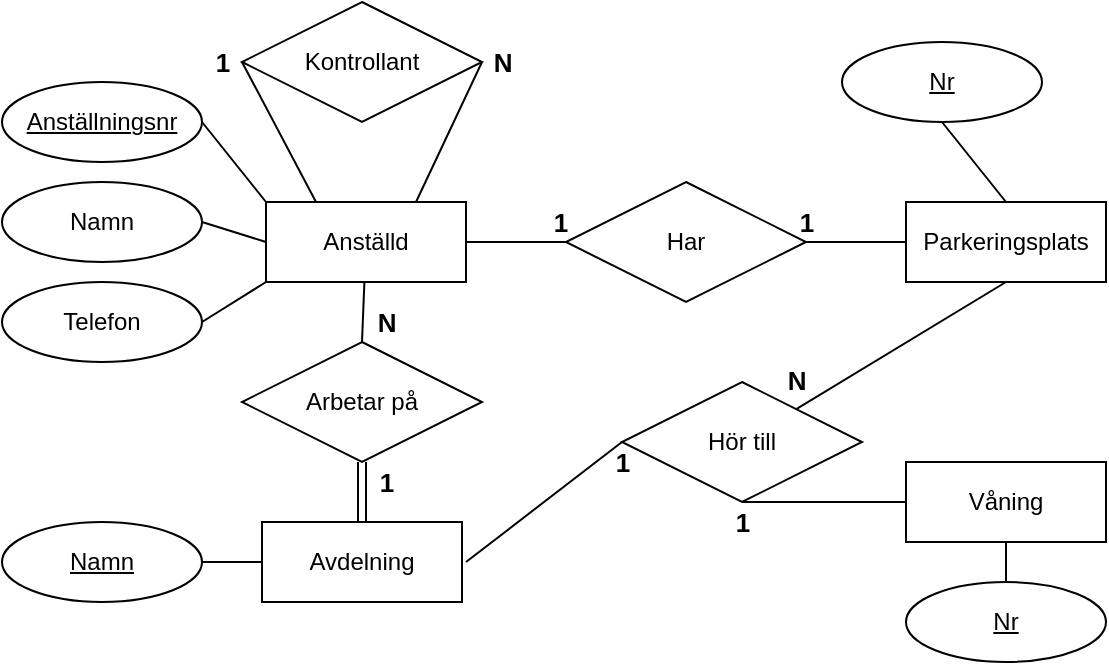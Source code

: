 <mxfile version="14.0.0" type="github" pages="2">
  <diagram id="R2lEEEUBdFMjLlhIrx00" name="ER">
    <mxGraphModel dx="801" dy="433" grid="1" gridSize="10" guides="1" tooltips="1" connect="1" arrows="1" fold="1" page="1" pageScale="1" pageWidth="827" pageHeight="1169" math="0" shadow="0" extFonts="Permanent Marker^https://fonts.googleapis.com/css?family=Permanent+Marker">
      <root>
        <mxCell id="0" />
        <mxCell id="1" parent="0" />
        <mxCell id="cXCVhdVy88e8KpafJyNH-1" value="Anställd" style="whiteSpace=wrap;html=1;align=center;" vertex="1" parent="1">
          <mxGeometry x="142" y="160" width="100" height="40" as="geometry" />
        </mxCell>
        <mxCell id="cXCVhdVy88e8KpafJyNH-25" value="" style="edgeStyle=none;shape=link;rounded=0;orthogonalLoop=1;jettySize=auto;html=1;" edge="1" parent="1" source="cXCVhdVy88e8KpafJyNH-2" target="cXCVhdVy88e8KpafJyNH-24">
          <mxGeometry relative="1" as="geometry" />
        </mxCell>
        <mxCell id="cXCVhdVy88e8KpafJyNH-2" value="Avdelning" style="whiteSpace=wrap;html=1;align=center;" vertex="1" parent="1">
          <mxGeometry x="140" y="320" width="100" height="40" as="geometry" />
        </mxCell>
        <mxCell id="cXCVhdVy88e8KpafJyNH-3" value="Parkeringsplats" style="whiteSpace=wrap;html=1;align=center;" vertex="1" parent="1">
          <mxGeometry x="462" y="160" width="100" height="40" as="geometry" />
        </mxCell>
        <mxCell id="cXCVhdVy88e8KpafJyNH-4" value="Våning" style="whiteSpace=wrap;html=1;align=center;" vertex="1" parent="1">
          <mxGeometry x="462" y="290" width="100" height="40" as="geometry" />
        </mxCell>
        <mxCell id="cXCVhdVy88e8KpafJyNH-5" value="Kontrollant" style="shape=rhombus;perimeter=rhombusPerimeter;whiteSpace=wrap;html=1;align=center;" vertex="1" parent="1">
          <mxGeometry x="130" y="60" width="120" height="60" as="geometry" />
        </mxCell>
        <mxCell id="cXCVhdVy88e8KpafJyNH-6" value="" style="endArrow=none;html=1;rounded=0;exitX=0.75;exitY=0;exitDx=0;exitDy=0;entryX=1;entryY=0.5;entryDx=0;entryDy=0;" edge="1" parent="1" source="cXCVhdVy88e8KpafJyNH-1" target="cXCVhdVy88e8KpafJyNH-5">
          <mxGeometry relative="1" as="geometry">
            <mxPoint x="412" y="240" as="sourcePoint" />
            <mxPoint x="572" y="240" as="targetPoint" />
          </mxGeometry>
        </mxCell>
        <mxCell id="cXCVhdVy88e8KpafJyNH-7" value="" style="endArrow=none;html=1;rounded=0;exitX=0.25;exitY=0;exitDx=0;exitDy=0;entryX=0;entryY=0.5;entryDx=0;entryDy=0;" edge="1" parent="1" source="cXCVhdVy88e8KpafJyNH-1" target="cXCVhdVy88e8KpafJyNH-5">
          <mxGeometry relative="1" as="geometry">
            <mxPoint x="412" y="240" as="sourcePoint" />
            <mxPoint x="572" y="240" as="targetPoint" />
          </mxGeometry>
        </mxCell>
        <mxCell id="cXCVhdVy88e8KpafJyNH-8" value="&lt;font style=&quot;font-size: 13px&quot;&gt;&lt;b style=&quot;font-size: 13px&quot;&gt;1&lt;/b&gt;&lt;/font&gt;" style="text;html=1;resizable=0;autosize=1;align=center;verticalAlign=middle;points=[];fillColor=none;strokeColor=none;rounded=0;fontSize=13;" vertex="1" parent="1">
          <mxGeometry x="110" y="80" width="20" height="20" as="geometry" />
        </mxCell>
        <mxCell id="cXCVhdVy88e8KpafJyNH-9" value="&lt;font style=&quot;font-size: 13px&quot;&gt;&lt;b style=&quot;font-size: 13px&quot;&gt;N&lt;/b&gt;&lt;/font&gt;" style="text;html=1;resizable=0;autosize=1;align=center;verticalAlign=middle;points=[];fillColor=none;strokeColor=none;rounded=0;fontSize=13;" vertex="1" parent="1">
          <mxGeometry x="250" y="80" width="20" height="20" as="geometry" />
        </mxCell>
        <mxCell id="cXCVhdVy88e8KpafJyNH-10" value="Har" style="shape=rhombus;perimeter=rhombusPerimeter;whiteSpace=wrap;html=1;align=center;" vertex="1" parent="1">
          <mxGeometry x="292" y="150" width="120" height="60" as="geometry" />
        </mxCell>
        <mxCell id="cXCVhdVy88e8KpafJyNH-11" value="" style="endArrow=none;html=1;rounded=0;exitX=1;exitY=0.5;exitDx=0;exitDy=0;entryX=0;entryY=0.5;entryDx=0;entryDy=0;" edge="1" parent="1" source="cXCVhdVy88e8KpafJyNH-1" target="cXCVhdVy88e8KpafJyNH-10">
          <mxGeometry relative="1" as="geometry">
            <mxPoint x="412" y="240" as="sourcePoint" />
            <mxPoint x="572" y="240" as="targetPoint" />
          </mxGeometry>
        </mxCell>
        <mxCell id="cXCVhdVy88e8KpafJyNH-12" value="" style="endArrow=none;html=1;rounded=0;exitX=1;exitY=0.5;exitDx=0;exitDy=0;entryX=0;entryY=0.5;entryDx=0;entryDy=0;" edge="1" parent="1" source="cXCVhdVy88e8KpafJyNH-10" target="cXCVhdVy88e8KpafJyNH-3">
          <mxGeometry relative="1" as="geometry">
            <mxPoint x="412" y="240" as="sourcePoint" />
            <mxPoint x="572" y="240" as="targetPoint" />
          </mxGeometry>
        </mxCell>
        <mxCell id="cXCVhdVy88e8KpafJyNH-13" value="&lt;font style=&quot;font-size: 13px&quot;&gt;&lt;b style=&quot;font-size: 13px&quot;&gt;1&lt;/b&gt;&lt;/font&gt;" style="text;html=1;resizable=0;autosize=1;align=center;verticalAlign=middle;points=[];fillColor=none;strokeColor=none;rounded=0;fontSize=13;" vertex="1" parent="1">
          <mxGeometry x="279" y="160" width="20" height="20" as="geometry" />
        </mxCell>
        <mxCell id="cXCVhdVy88e8KpafJyNH-14" value="&lt;font style=&quot;font-size: 13px&quot;&gt;&lt;b style=&quot;font-size: 13px&quot;&gt;1&lt;/b&gt;&lt;/font&gt;" style="text;html=1;resizable=0;autosize=1;align=center;verticalAlign=middle;points=[];fillColor=none;strokeColor=none;rounded=0;fontSize=13;" vertex="1" parent="1">
          <mxGeometry x="402" y="160" width="20" height="20" as="geometry" />
        </mxCell>
        <mxCell id="cXCVhdVy88e8KpafJyNH-21" value="Hör till" style="shape=rhombus;perimeter=rhombusPerimeter;whiteSpace=wrap;html=1;align=center;" vertex="1" parent="1">
          <mxGeometry x="320" y="250" width="120" height="60" as="geometry" />
        </mxCell>
        <mxCell id="cXCVhdVy88e8KpafJyNH-22" value="" style="endArrow=none;html=1;rounded=0;entryX=0;entryY=0.5;entryDx=0;entryDy=0;" edge="1" parent="1" target="cXCVhdVy88e8KpafJyNH-21">
          <mxGeometry relative="1" as="geometry">
            <mxPoint x="242" y="340" as="sourcePoint" />
            <mxPoint x="572" y="240" as="targetPoint" />
          </mxGeometry>
        </mxCell>
        <mxCell id="cXCVhdVy88e8KpafJyNH-23" value="" style="endArrow=none;html=1;rounded=0;exitX=0.5;exitY=1;exitDx=0;exitDy=0;entryX=0;entryY=0.5;entryDx=0;entryDy=0;" edge="1" parent="1" source="cXCVhdVy88e8KpafJyNH-21" target="cXCVhdVy88e8KpafJyNH-4">
          <mxGeometry relative="1" as="geometry">
            <mxPoint x="412" y="240" as="sourcePoint" />
            <mxPoint x="572" y="240" as="targetPoint" />
          </mxGeometry>
        </mxCell>
        <mxCell id="cXCVhdVy88e8KpafJyNH-24" value="Arbetar på" style="shape=rhombus;perimeter=rhombusPerimeter;whiteSpace=wrap;html=1;align=center;" vertex="1" parent="1">
          <mxGeometry x="130" y="230" width="120" height="60" as="geometry" />
        </mxCell>
        <mxCell id="cXCVhdVy88e8KpafJyNH-26" value="" style="endArrow=none;html=1;rounded=0;exitX=0.5;exitY=0;exitDx=0;exitDy=0;" edge="1" parent="1" source="cXCVhdVy88e8KpafJyNH-24" target="cXCVhdVy88e8KpafJyNH-1">
          <mxGeometry relative="1" as="geometry">
            <mxPoint x="412" y="240" as="sourcePoint" />
            <mxPoint x="572" y="240" as="targetPoint" />
          </mxGeometry>
        </mxCell>
        <mxCell id="cXCVhdVy88e8KpafJyNH-27" value="&lt;font style=&quot;font-size: 13px&quot;&gt;&lt;b style=&quot;font-size: 13px&quot;&gt;1&lt;/b&gt;&lt;/font&gt;" style="text;html=1;resizable=0;autosize=1;align=center;verticalAlign=middle;points=[];fillColor=none;strokeColor=none;rounded=0;fontSize=13;" vertex="1" parent="1">
          <mxGeometry x="310" y="280" width="20" height="20" as="geometry" />
        </mxCell>
        <mxCell id="cXCVhdVy88e8KpafJyNH-29" value="&lt;font style=&quot;font-size: 13px&quot;&gt;&lt;b style=&quot;font-size: 13px&quot;&gt;1&lt;/b&gt;&lt;/font&gt;" style="text;html=1;resizable=0;autosize=1;align=center;verticalAlign=middle;points=[];fillColor=none;strokeColor=none;rounded=0;fontSize=13;" vertex="1" parent="1">
          <mxGeometry x="192" y="290" width="20" height="20" as="geometry" />
        </mxCell>
        <mxCell id="cXCVhdVy88e8KpafJyNH-30" value="&lt;font style=&quot;font-size: 13px&quot;&gt;&lt;b style=&quot;font-size: 13px&quot;&gt;N&lt;/b&gt;&lt;/font&gt;" style="text;html=1;resizable=0;autosize=1;align=center;verticalAlign=middle;points=[];fillColor=none;strokeColor=none;rounded=0;fontSize=13;" vertex="1" parent="1">
          <mxGeometry x="192" y="210" width="20" height="20" as="geometry" />
        </mxCell>
        <mxCell id="cXCVhdVy88e8KpafJyNH-31" value="Anställningsnr" style="ellipse;whiteSpace=wrap;html=1;align=center;fontStyle=4;" vertex="1" parent="1">
          <mxGeometry x="10" y="100" width="100" height="40" as="geometry" />
        </mxCell>
        <mxCell id="cXCVhdVy88e8KpafJyNH-33" value="Namn" style="ellipse;whiteSpace=wrap;html=1;align=center;" vertex="1" parent="1">
          <mxGeometry x="10" y="150" width="100" height="40" as="geometry" />
        </mxCell>
        <mxCell id="cXCVhdVy88e8KpafJyNH-34" value="Telefon" style="ellipse;whiteSpace=wrap;html=1;align=center;" vertex="1" parent="1">
          <mxGeometry x="10" y="200" width="100" height="40" as="geometry" />
        </mxCell>
        <mxCell id="cXCVhdVy88e8KpafJyNH-37" value="" style="endArrow=none;html=1;rounded=0;exitX=1;exitY=0.5;exitDx=0;exitDy=0;entryX=0;entryY=0;entryDx=0;entryDy=0;" edge="1" parent="1" source="cXCVhdVy88e8KpafJyNH-31" target="cXCVhdVy88e8KpafJyNH-1">
          <mxGeometry relative="1" as="geometry">
            <mxPoint x="310" y="270" as="sourcePoint" />
            <mxPoint x="470" y="270" as="targetPoint" />
          </mxGeometry>
        </mxCell>
        <mxCell id="cXCVhdVy88e8KpafJyNH-38" value="" style="endArrow=none;html=1;rounded=0;exitX=1;exitY=0.5;exitDx=0;exitDy=0;entryX=0;entryY=0.5;entryDx=0;entryDy=0;" edge="1" parent="1" source="cXCVhdVy88e8KpafJyNH-33" target="cXCVhdVy88e8KpafJyNH-1">
          <mxGeometry relative="1" as="geometry">
            <mxPoint x="310" y="270" as="sourcePoint" />
            <mxPoint x="140" y="180" as="targetPoint" />
          </mxGeometry>
        </mxCell>
        <mxCell id="cXCVhdVy88e8KpafJyNH-39" value="" style="endArrow=none;html=1;rounded=0;exitX=1;exitY=0.5;exitDx=0;exitDy=0;entryX=0;entryY=1;entryDx=0;entryDy=0;" edge="1" parent="1" source="cXCVhdVy88e8KpafJyNH-34" target="cXCVhdVy88e8KpafJyNH-1">
          <mxGeometry relative="1" as="geometry">
            <mxPoint x="310" y="270" as="sourcePoint" />
            <mxPoint x="470" y="270" as="targetPoint" />
          </mxGeometry>
        </mxCell>
        <mxCell id="cXCVhdVy88e8KpafJyNH-41" value="" style="endArrow=none;html=1;rounded=0;exitX=1;exitY=0.5;exitDx=0;exitDy=0;entryX=0;entryY=0.5;entryDx=0;entryDy=0;" edge="1" parent="1" source="cXCVhdVy88e8KpafJyNH-42" target="cXCVhdVy88e8KpafJyNH-2">
          <mxGeometry relative="1" as="geometry">
            <mxPoint x="120" y="360" as="sourcePoint" />
            <mxPoint x="470" y="270" as="targetPoint" />
          </mxGeometry>
        </mxCell>
        <mxCell id="cXCVhdVy88e8KpafJyNH-42" value="Namn" style="ellipse;whiteSpace=wrap;html=1;align=center;fontStyle=4;" vertex="1" parent="1">
          <mxGeometry x="10" y="320" width="100" height="40" as="geometry" />
        </mxCell>
        <mxCell id="cXCVhdVy88e8KpafJyNH-44" value="Nr" style="ellipse;whiteSpace=wrap;html=1;align=center;fontStyle=4;" vertex="1" parent="1">
          <mxGeometry x="462" y="350" width="100" height="40" as="geometry" />
        </mxCell>
        <mxCell id="cXCVhdVy88e8KpafJyNH-45" value="" style="endArrow=none;html=1;rounded=0;exitX=0.5;exitY=0;exitDx=0;exitDy=0;entryX=0.5;entryY=1;entryDx=0;entryDy=0;" edge="1" parent="1" source="cXCVhdVy88e8KpafJyNH-44" target="cXCVhdVy88e8KpafJyNH-4">
          <mxGeometry relative="1" as="geometry">
            <mxPoint x="350" y="270" as="sourcePoint" />
            <mxPoint x="510" y="360" as="targetPoint" />
          </mxGeometry>
        </mxCell>
        <mxCell id="cXCVhdVy88e8KpafJyNH-46" value="Nr" style="ellipse;whiteSpace=wrap;html=1;align=center;fontStyle=4;" vertex="1" parent="1">
          <mxGeometry x="430" y="80" width="100" height="40" as="geometry" />
        </mxCell>
        <mxCell id="cXCVhdVy88e8KpafJyNH-47" value="" style="endArrow=none;html=1;rounded=0;exitX=0.5;exitY=1;exitDx=0;exitDy=0;" edge="1" parent="1" source="cXCVhdVy88e8KpafJyNH-46">
          <mxGeometry relative="1" as="geometry">
            <mxPoint x="350" y="270" as="sourcePoint" />
            <mxPoint x="512" y="160" as="targetPoint" />
          </mxGeometry>
        </mxCell>
        <mxCell id="cXCVhdVy88e8KpafJyNH-48" value="" style="endArrow=none;html=1;rounded=0;entryX=0.5;entryY=1;entryDx=0;entryDy=0;" edge="1" parent="1" source="cXCVhdVy88e8KpafJyNH-21" target="cXCVhdVy88e8KpafJyNH-3">
          <mxGeometry relative="1" as="geometry">
            <mxPoint x="250" y="250" as="sourcePoint" />
            <mxPoint x="410" y="250" as="targetPoint" />
          </mxGeometry>
        </mxCell>
        <mxCell id="cXCVhdVy88e8KpafJyNH-49" value="&lt;font style=&quot;font-size: 13px&quot;&gt;&lt;b style=&quot;font-size: 13px&quot;&gt;1&lt;/b&gt;&lt;/font&gt;" style="text;html=1;resizable=0;autosize=1;align=center;verticalAlign=middle;points=[];fillColor=none;strokeColor=none;rounded=0;fontSize=13;" vertex="1" parent="1">
          <mxGeometry x="370" y="310" width="20" height="20" as="geometry" />
        </mxCell>
        <mxCell id="cXCVhdVy88e8KpafJyNH-50" value="&lt;font style=&quot;font-size: 13px&quot;&gt;&lt;b style=&quot;font-size: 13px&quot;&gt;N&lt;/b&gt;&lt;/font&gt;" style="text;html=1;resizable=0;autosize=1;align=center;verticalAlign=middle;points=[];fillColor=none;strokeColor=none;rounded=0;fontSize=13;" vertex="1" parent="1">
          <mxGeometry x="397" y="239" width="20" height="20" as="geometry" />
        </mxCell>
      </root>
    </mxGraphModel>
  </diagram>
  <diagram id="2w8Z_TmtRAMI-vn1AgGd" name="Tabeller">
    <mxGraphModel dx="801" dy="433" grid="1" gridSize="10" guides="1" tooltips="1" connect="1" arrows="1" fold="1" page="1" pageScale="1" pageWidth="827" pageHeight="1169" math="0" shadow="0">
      <root>
        <mxCell id="SsFavZc6daiEIDEziSVd-0" />
        <mxCell id="SsFavZc6daiEIDEziSVd-1" parent="SsFavZc6daiEIDEziSVd-0" />
        <mxCell id="myAJ6QzYp0DcoGyTObtG-0" value="   Anstallda" style="shape=table;startSize=30;container=1;collapsible=1;childLayout=tableLayout;fixedRows=1;rowLines=0;fontStyle=1;align=left;resizeLast=1;" vertex="1" parent="SsFavZc6daiEIDEziSVd-1">
          <mxGeometry x="20" y="40" width="610" height="100" as="geometry" />
        </mxCell>
        <mxCell id="myAJ6QzYp0DcoGyTObtG-1" value="" style="shape=partialRectangle;collapsible=0;dropTarget=0;pointerEvents=0;fillColor=none;top=0;left=0;bottom=1;right=0;points=[[0,0.5],[1,0.5]];portConstraint=eastwest;" vertex="1" parent="myAJ6QzYp0DcoGyTObtG-0">
          <mxGeometry y="30" width="610" height="30" as="geometry" />
        </mxCell>
        <mxCell id="myAJ6QzYp0DcoGyTObtG-2" value="Anstallningsid" style="shape=partialRectangle;connectable=0;fillColor=none;top=0;left=0;bottom=0;right=0;fontStyle=5;overflow=hidden;" vertex="1" parent="myAJ6QzYp0DcoGyTObtG-1">
          <mxGeometry width="90" height="30" as="geometry" />
        </mxCell>
        <mxCell id="myAJ6QzYp0DcoGyTObtG-3" value="Namn" style="shape=partialRectangle;connectable=0;fillColor=none;top=0;left=0;bottom=0;right=0;align=center;spacingLeft=6;fontStyle=1;overflow=hidden;" vertex="1" parent="myAJ6QzYp0DcoGyTObtG-1">
          <mxGeometry x="90" width="80" height="30" as="geometry" />
        </mxCell>
        <mxCell id="myAJ6QzYp0DcoGyTObtG-4" value="Telefon" style="shape=partialRectangle;connectable=0;fillColor=none;top=0;left=0;bottom=0;right=0;align=center;spacingLeft=6;fontStyle=1;overflow=hidden;" vertex="1" parent="myAJ6QzYp0DcoGyTObtG-1">
          <mxGeometry x="170" width="110" height="30" as="geometry" />
        </mxCell>
        <mxCell id="WpqpEK4ojmx-BEZF2dVj-2" value="Avdelning" style="shape=partialRectangle;connectable=0;fillColor=none;top=0;left=0;bottom=0;right=0;align=center;spacingLeft=6;fontStyle=1;overflow=hidden;" vertex="1" parent="myAJ6QzYp0DcoGyTObtG-1">
          <mxGeometry x="280" width="110" height="30" as="geometry" />
        </mxCell>
        <mxCell id="8iXbarJwg6AHc6A5lPM_-0" value="Kontrollant" style="shape=partialRectangle;connectable=0;fillColor=none;top=0;left=0;bottom=0;right=0;align=center;spacingLeft=6;fontStyle=1;overflow=hidden;" vertex="1" parent="myAJ6QzYp0DcoGyTObtG-1">
          <mxGeometry x="390" width="110" height="30" as="geometry" />
        </mxCell>
        <mxCell id="WpqpEK4ojmx-BEZF2dVj-0" value="P-plats" style="shape=partialRectangle;connectable=0;fillColor=none;top=0;left=0;bottom=0;right=0;align=center;spacingLeft=6;fontStyle=1;overflow=hidden;" vertex="1" parent="myAJ6QzYp0DcoGyTObtG-1">
          <mxGeometry x="500" width="110" height="30" as="geometry" />
        </mxCell>
        <mxCell id="myAJ6QzYp0DcoGyTObtG-5" style="shape=partialRectangle;collapsible=0;dropTarget=0;pointerEvents=0;fillColor=none;top=0;left=0;bottom=1;right=0;points=[[0,0.5],[1,0.5]];portConstraint=eastwest;" vertex="1" parent="myAJ6QzYp0DcoGyTObtG-0">
          <mxGeometry y="60" width="610" height="30" as="geometry" />
        </mxCell>
        <mxCell id="myAJ6QzYp0DcoGyTObtG-6" value="1" style="shape=partialRectangle;connectable=0;fillColor=none;top=0;left=0;bottom=0;right=0;fontStyle=0;overflow=hidden;" vertex="1" parent="myAJ6QzYp0DcoGyTObtG-5">
          <mxGeometry width="90" height="30" as="geometry" />
        </mxCell>
        <mxCell id="myAJ6QzYp0DcoGyTObtG-7" value="Tore Risch" style="shape=partialRectangle;connectable=0;fillColor=none;top=0;left=0;bottom=0;right=0;align=center;spacingLeft=6;fontStyle=0;overflow=hidden;" vertex="1" parent="myAJ6QzYp0DcoGyTObtG-5">
          <mxGeometry x="90" width="80" height="30" as="geometry" />
        </mxCell>
        <mxCell id="myAJ6QzYp0DcoGyTObtG-8" value="0532-43074" style="shape=partialRectangle;connectable=0;fillColor=none;top=0;left=0;bottom=0;right=0;align=center;spacingLeft=6;fontStyle=0;overflow=hidden;" vertex="1" parent="myAJ6QzYp0DcoGyTObtG-5">
          <mxGeometry x="170" width="110" height="30" as="geometry" />
        </mxCell>
        <mxCell id="WpqpEK4ojmx-BEZF2dVj-3" value="Ekonomi" style="shape=partialRectangle;connectable=0;fillColor=none;top=0;left=0;bottom=0;right=0;align=center;spacingLeft=6;fontStyle=0;overflow=hidden;" vertex="1" parent="myAJ6QzYp0DcoGyTObtG-5">
          <mxGeometry x="280" width="110" height="30" as="geometry" />
        </mxCell>
        <mxCell id="8iXbarJwg6AHc6A5lPM_-1" value="Null" style="shape=partialRectangle;connectable=0;fillColor=none;top=0;left=0;bottom=0;right=0;align=center;spacingLeft=6;fontStyle=0;overflow=hidden;" vertex="1" parent="myAJ6QzYp0DcoGyTObtG-5">
          <mxGeometry x="390" width="110" height="30" as="geometry" />
        </mxCell>
        <mxCell id="WpqpEK4ojmx-BEZF2dVj-1" value="12367" style="shape=partialRectangle;connectable=0;fillColor=none;top=0;left=0;bottom=0;right=0;align=center;spacingLeft=6;fontStyle=0;overflow=hidden;" vertex="1" parent="myAJ6QzYp0DcoGyTObtG-5">
          <mxGeometry x="500" width="110" height="30" as="geometry" />
        </mxCell>
        <mxCell id="6tEZzdLuoAms-iFmu9ED-0" value="   Avdelningar" style="shape=table;startSize=30;container=1;collapsible=1;childLayout=tableLayout;fixedRows=1;rowLines=0;fontStyle=1;align=left;resizeLast=1;" vertex="1" parent="SsFavZc6daiEIDEziSVd-1">
          <mxGeometry x="20" y="170" width="90" height="100" as="geometry" />
        </mxCell>
        <mxCell id="6tEZzdLuoAms-iFmu9ED-1" value="" style="shape=partialRectangle;collapsible=0;dropTarget=0;pointerEvents=0;fillColor=none;top=0;left=0;bottom=1;right=0;points=[[0,0.5],[1,0.5]];portConstraint=eastwest;" vertex="1" parent="6tEZzdLuoAms-iFmu9ED-0">
          <mxGeometry y="30" width="90" height="30" as="geometry" />
        </mxCell>
        <mxCell id="6tEZzdLuoAms-iFmu9ED-2" value="Namn" style="shape=partialRectangle;connectable=0;fillColor=none;top=0;left=0;bottom=0;right=0;fontStyle=5;overflow=hidden;" vertex="1" parent="6tEZzdLuoAms-iFmu9ED-1">
          <mxGeometry width="90" height="30" as="geometry" />
        </mxCell>
        <mxCell id="6tEZzdLuoAms-iFmu9ED-4" style="shape=partialRectangle;collapsible=0;dropTarget=0;pointerEvents=0;fillColor=none;top=0;left=0;bottom=1;right=0;points=[[0,0.5],[1,0.5]];portConstraint=eastwest;" vertex="1" parent="6tEZzdLuoAms-iFmu9ED-0">
          <mxGeometry y="60" width="90" height="30" as="geometry" />
        </mxCell>
        <mxCell id="6tEZzdLuoAms-iFmu9ED-5" value="Ekonomi" style="shape=partialRectangle;connectable=0;fillColor=none;top=0;left=0;bottom=0;right=0;fontStyle=0;overflow=hidden;" vertex="1" parent="6tEZzdLuoAms-iFmu9ED-4">
          <mxGeometry width="90" height="30" as="geometry" />
        </mxCell>
        <mxCell id="6tEZzdLuoAms-iFmu9ED-7" value="   Vaningar" style="shape=table;startSize=30;container=1;collapsible=1;childLayout=tableLayout;fixedRows=1;rowLines=0;fontStyle=1;align=left;resizeLast=1;" vertex="1" parent="SsFavZc6daiEIDEziSVd-1">
          <mxGeometry x="130" y="170" width="90" height="100" as="geometry" />
        </mxCell>
        <mxCell id="6tEZzdLuoAms-iFmu9ED-8" value="" style="shape=partialRectangle;collapsible=0;dropTarget=0;pointerEvents=0;fillColor=none;top=0;left=0;bottom=1;right=0;points=[[0,0.5],[1,0.5]];portConstraint=eastwest;" vertex="1" parent="6tEZzdLuoAms-iFmu9ED-7">
          <mxGeometry y="30" width="90" height="30" as="geometry" />
        </mxCell>
        <mxCell id="6tEZzdLuoAms-iFmu9ED-9" value="Nr" style="shape=partialRectangle;connectable=0;fillColor=none;top=0;left=0;bottom=0;right=0;fontStyle=5;overflow=hidden;" vertex="1" parent="6tEZzdLuoAms-iFmu9ED-8">
          <mxGeometry width="90" height="30" as="geometry" />
        </mxCell>
        <mxCell id="6tEZzdLuoAms-iFmu9ED-10" style="shape=partialRectangle;collapsible=0;dropTarget=0;pointerEvents=0;fillColor=none;top=0;left=0;bottom=1;right=0;points=[[0,0.5],[1,0.5]];portConstraint=eastwest;" vertex="1" parent="6tEZzdLuoAms-iFmu9ED-7">
          <mxGeometry y="60" width="90" height="30" as="geometry" />
        </mxCell>
        <mxCell id="6tEZzdLuoAms-iFmu9ED-11" value="7" style="shape=partialRectangle;connectable=0;fillColor=none;top=0;left=0;bottom=0;right=0;fontStyle=0;overflow=hidden;" vertex="1" parent="6tEZzdLuoAms-iFmu9ED-10">
          <mxGeometry width="90" height="30" as="geometry" />
        </mxCell>
        <mxCell id="6tEZzdLuoAms-iFmu9ED-12" value="   Parkeringsplatser" style="shape=table;startSize=30;container=1;collapsible=1;childLayout=tableLayout;fixedRows=1;rowLines=0;fontStyle=1;align=left;resizeLast=1;" vertex="1" parent="SsFavZc6daiEIDEziSVd-1">
          <mxGeometry x="240" y="170" width="130" height="100" as="geometry" />
        </mxCell>
        <mxCell id="6tEZzdLuoAms-iFmu9ED-13" value="" style="shape=partialRectangle;collapsible=0;dropTarget=0;pointerEvents=0;fillColor=none;top=0;left=0;bottom=1;right=0;points=[[0,0.5],[1,0.5]];portConstraint=eastwest;" vertex="1" parent="6tEZzdLuoAms-iFmu9ED-12">
          <mxGeometry y="30" width="130" height="30" as="geometry" />
        </mxCell>
        <mxCell id="6tEZzdLuoAms-iFmu9ED-14" value="Nr" style="shape=partialRectangle;connectable=0;fillColor=none;top=0;left=0;bottom=0;right=0;fontStyle=5;overflow=hidden;" vertex="1" parent="6tEZzdLuoAms-iFmu9ED-13">
          <mxGeometry width="130" height="30" as="geometry" />
        </mxCell>
        <mxCell id="6tEZzdLuoAms-iFmu9ED-15" style="shape=partialRectangle;collapsible=0;dropTarget=0;pointerEvents=0;fillColor=none;top=0;left=0;bottom=1;right=0;points=[[0,0.5],[1,0.5]];portConstraint=eastwest;" vertex="1" parent="6tEZzdLuoAms-iFmu9ED-12">
          <mxGeometry y="60" width="130" height="30" as="geometry" />
        </mxCell>
        <mxCell id="6tEZzdLuoAms-iFmu9ED-16" value="12367" style="shape=partialRectangle;connectable=0;fillColor=none;top=0;left=0;bottom=0;right=0;fontStyle=0;overflow=hidden;" vertex="1" parent="6tEZzdLuoAms-iFmu9ED-15">
          <mxGeometry width="130" height="30" as="geometry" />
        </mxCell>
      </root>
    </mxGraphModel>
  </diagram>
</mxfile>
